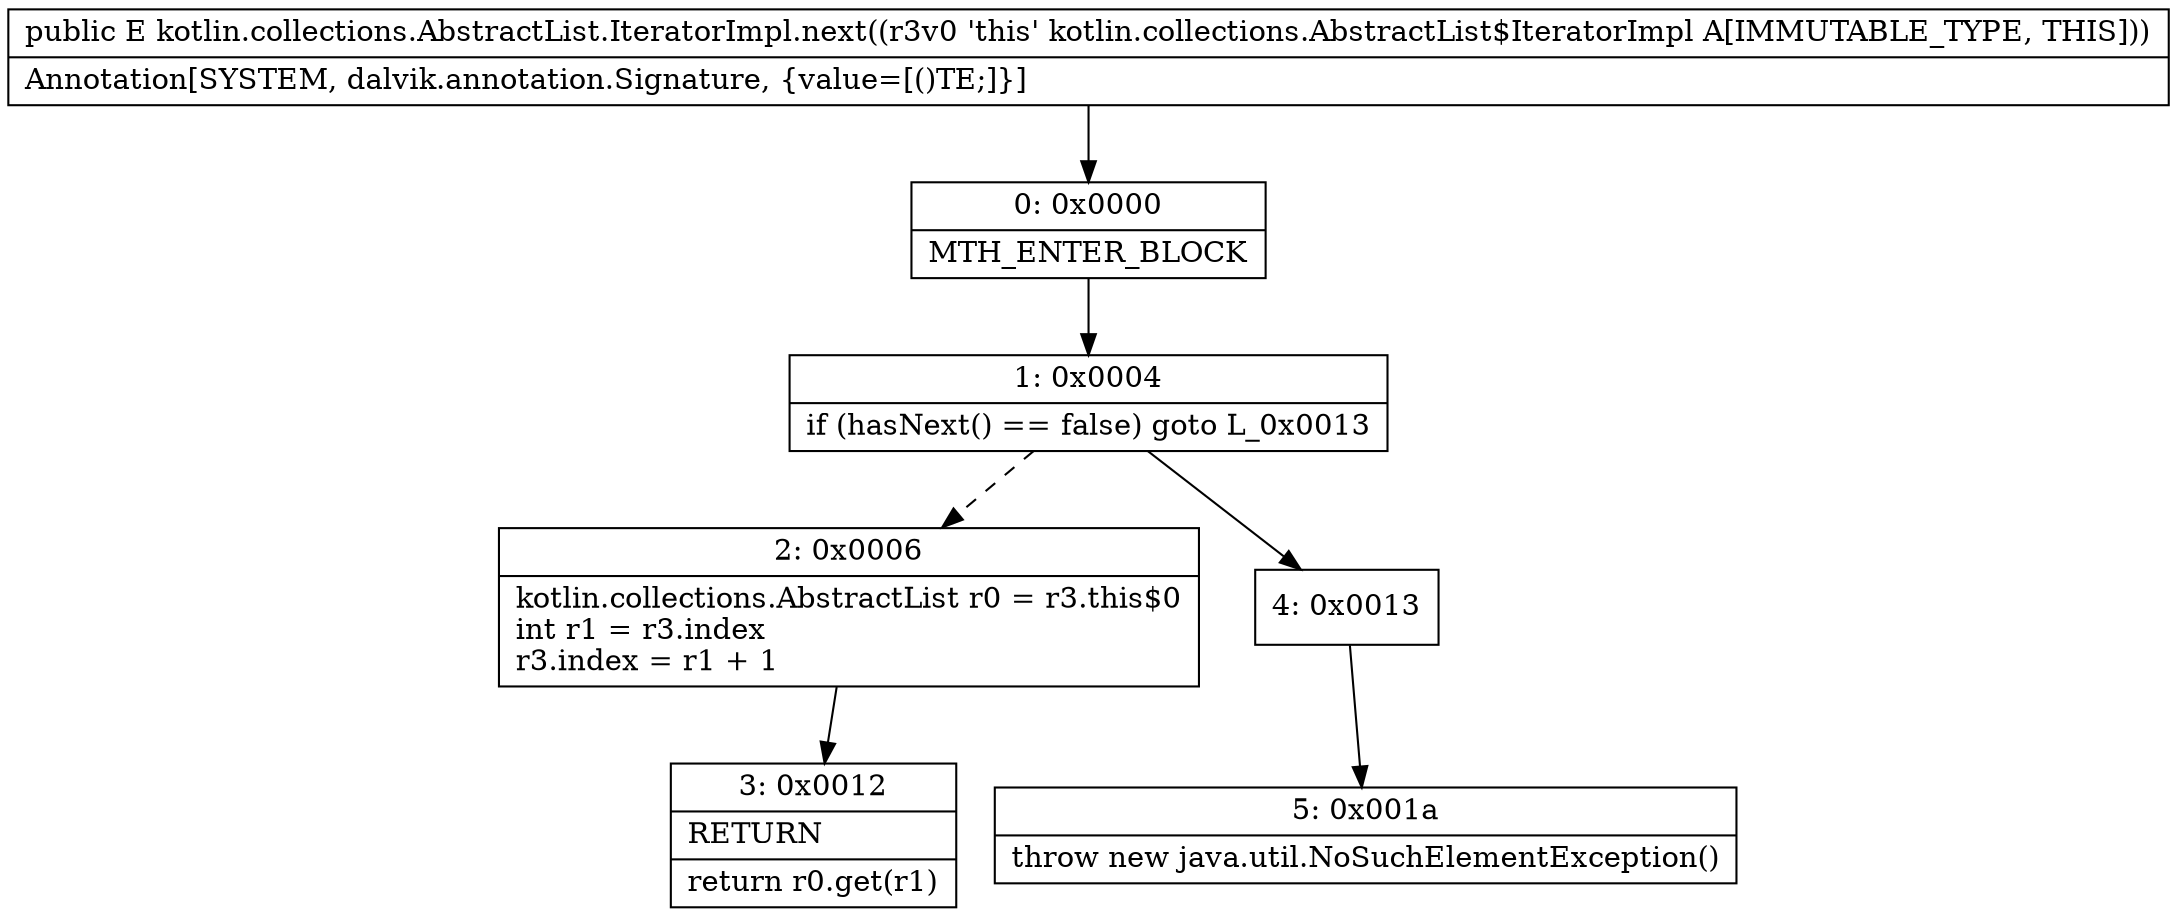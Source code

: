 digraph "CFG forkotlin.collections.AbstractList.IteratorImpl.next()Ljava\/lang\/Object;" {
Node_0 [shape=record,label="{0\:\ 0x0000|MTH_ENTER_BLOCK\l}"];
Node_1 [shape=record,label="{1\:\ 0x0004|if (hasNext() == false) goto L_0x0013\l}"];
Node_2 [shape=record,label="{2\:\ 0x0006|kotlin.collections.AbstractList r0 = r3.this$0\lint r1 = r3.index\lr3.index = r1 + 1\l}"];
Node_3 [shape=record,label="{3\:\ 0x0012|RETURN\l|return r0.get(r1)\l}"];
Node_4 [shape=record,label="{4\:\ 0x0013}"];
Node_5 [shape=record,label="{5\:\ 0x001a|throw new java.util.NoSuchElementException()\l}"];
MethodNode[shape=record,label="{public E kotlin.collections.AbstractList.IteratorImpl.next((r3v0 'this' kotlin.collections.AbstractList$IteratorImpl A[IMMUTABLE_TYPE, THIS]))  | Annotation[SYSTEM, dalvik.annotation.Signature, \{value=[()TE;]\}]\l}"];
MethodNode -> Node_0;
Node_0 -> Node_1;
Node_1 -> Node_2[style=dashed];
Node_1 -> Node_4;
Node_2 -> Node_3;
Node_4 -> Node_5;
}

